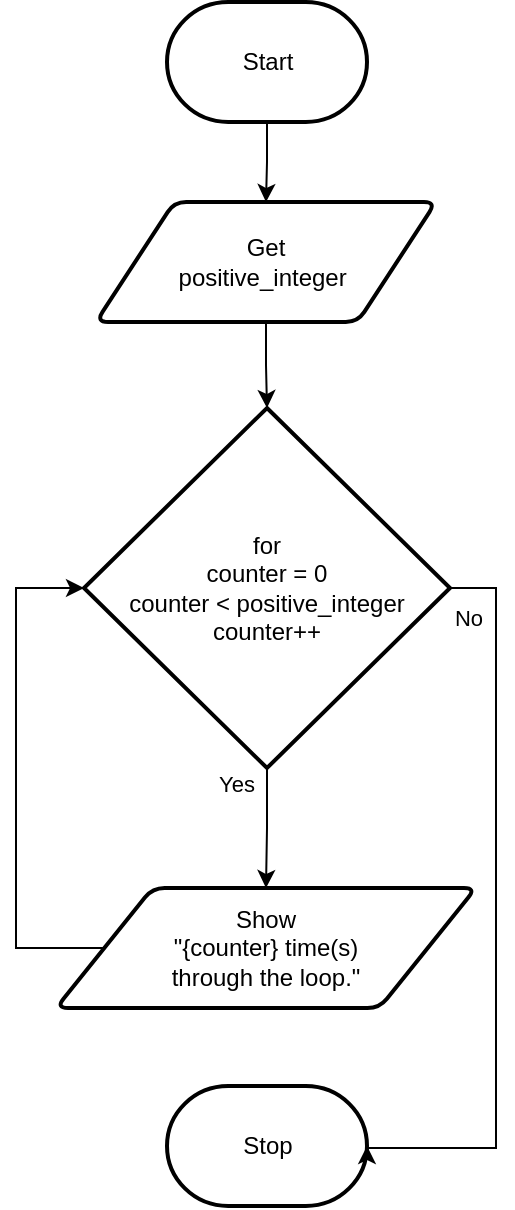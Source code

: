 <mxfile>
    <diagram id="XHk-bZ8t28PDqSV33KaL" name="Page-1">
        <mxGraphModel dx="446" dy="400" grid="1" gridSize="10" guides="1" tooltips="1" connect="1" arrows="1" fold="1" page="1" pageScale="1" pageWidth="850" pageHeight="1100" math="0" shadow="0">
            <root>
                <mxCell id="0"/>
                <mxCell id="1" parent="0"/>
                <mxCell id="95" style="edgeStyle=orthogonalEdgeStyle;shape=connector;rounded=0;html=1;labelBackgroundColor=default;strokeColor=default;fontFamily=Helvetica;fontSize=11;fontColor=default;endArrow=classic;entryX=0.5;entryY=0;entryDx=0;entryDy=0;" parent="1" source="57" target="85" edge="1">
                    <mxGeometry relative="1" as="geometry">
                        <mxPoint x="425" y="151" as="targetPoint"/>
                    </mxGeometry>
                </mxCell>
                <mxCell id="57" value="Start" style="strokeWidth=2;html=1;shape=mxgraph.flowchart.terminator;whiteSpace=wrap;" parent="1" vertex="1">
                    <mxGeometry x="375.5" y="137" width="100" height="60" as="geometry"/>
                </mxCell>
                <mxCell id="68" value="Stop" style="strokeWidth=2;html=1;shape=mxgraph.flowchart.terminator;whiteSpace=wrap;" parent="1" vertex="1">
                    <mxGeometry x="375.5" y="679" width="100" height="60" as="geometry"/>
                </mxCell>
                <mxCell id="73" style="edgeStyle=orthogonalEdgeStyle;shape=connector;rounded=0;html=1;labelBackgroundColor=default;strokeColor=default;fontFamily=Helvetica;fontSize=11;fontColor=default;endArrow=classic;" parent="1" source="70" target="71" edge="1">
                    <mxGeometry relative="1" as="geometry"/>
                </mxCell>
                <mxCell id="92" style="edgeStyle=orthogonalEdgeStyle;shape=connector;rounded=0;html=1;entryX=1;entryY=0.5;entryDx=0;entryDy=0;entryPerimeter=0;labelBackgroundColor=default;strokeColor=default;fontFamily=Helvetica;fontSize=11;fontColor=default;endArrow=classic;" parent="1" source="70" target="68" edge="1">
                    <mxGeometry relative="1" as="geometry">
                        <Array as="points">
                            <mxPoint x="540" y="430"/>
                            <mxPoint x="540" y="710"/>
                        </Array>
                    </mxGeometry>
                </mxCell>
                <mxCell id="70" value="for&lt;br&gt;counter = 0&lt;br&gt;counter &amp;lt; positive_integer&lt;br&gt;counter++" style="strokeWidth=2;html=1;shape=mxgraph.flowchart.decision;whiteSpace=wrap;" parent="1" vertex="1">
                    <mxGeometry x="334" y="340" width="183" height="180" as="geometry"/>
                </mxCell>
                <mxCell id="71" value="Show&lt;br&gt;&quot;{counter} time(s) &lt;br&gt;through the loop.&quot;" style="shape=parallelogram;html=1;strokeWidth=2;perimeter=parallelogramPerimeter;whiteSpace=wrap;rounded=1;arcSize=12;size=0.23;" parent="1" vertex="1">
                    <mxGeometry x="320" y="580" width="210" height="60" as="geometry"/>
                </mxCell>
                <mxCell id="79" value="Yes" style="text;html=1;align=center;verticalAlign=middle;resizable=0;points=[];autosize=1;strokeColor=none;fillColor=none;fontSize=11;fontFamily=Helvetica;fontColor=default;" parent="1" vertex="1">
                    <mxGeometry x="390" y="513" width="40" height="30" as="geometry"/>
                </mxCell>
                <mxCell id="80" value="No" style="text;html=1;align=center;verticalAlign=middle;resizable=0;points=[];autosize=1;strokeColor=none;fillColor=none;fontSize=11;fontFamily=Helvetica;fontColor=default;" parent="1" vertex="1">
                    <mxGeometry x="506" y="430" width="40" height="30" as="geometry"/>
                </mxCell>
                <mxCell id="93" style="edgeStyle=orthogonalEdgeStyle;shape=connector;rounded=0;html=1;labelBackgroundColor=default;strokeColor=default;fontFamily=Helvetica;fontSize=11;fontColor=default;endArrow=classic;" parent="1" source="85" target="70" edge="1">
                    <mxGeometry relative="1" as="geometry"/>
                </mxCell>
                <mxCell id="85" value="Get&lt;br&gt;positive_integer&amp;nbsp;" style="shape=parallelogram;html=1;strokeWidth=2;perimeter=parallelogramPerimeter;whiteSpace=wrap;rounded=1;arcSize=12;size=0.23;" parent="1" vertex="1">
                    <mxGeometry x="340" y="237" width="170" height="60" as="geometry"/>
                </mxCell>
                <mxCell id="91" style="edgeStyle=orthogonalEdgeStyle;shape=connector;rounded=0;html=1;entryX=0;entryY=0.5;entryDx=0;entryDy=0;entryPerimeter=0;labelBackgroundColor=default;strokeColor=default;fontFamily=Helvetica;fontSize=11;fontColor=default;endArrow=classic;exitX=0;exitY=0.5;exitDx=0;exitDy=0;" parent="1" source="71" target="70" edge="1">
                    <mxGeometry relative="1" as="geometry">
                        <Array as="points">
                            <mxPoint x="300" y="610"/>
                            <mxPoint x="300" y="430"/>
                        </Array>
                        <mxPoint x="375" y="695" as="sourcePoint"/>
                    </mxGeometry>
                </mxCell>
            </root>
        </mxGraphModel>
    </diagram>
</mxfile>